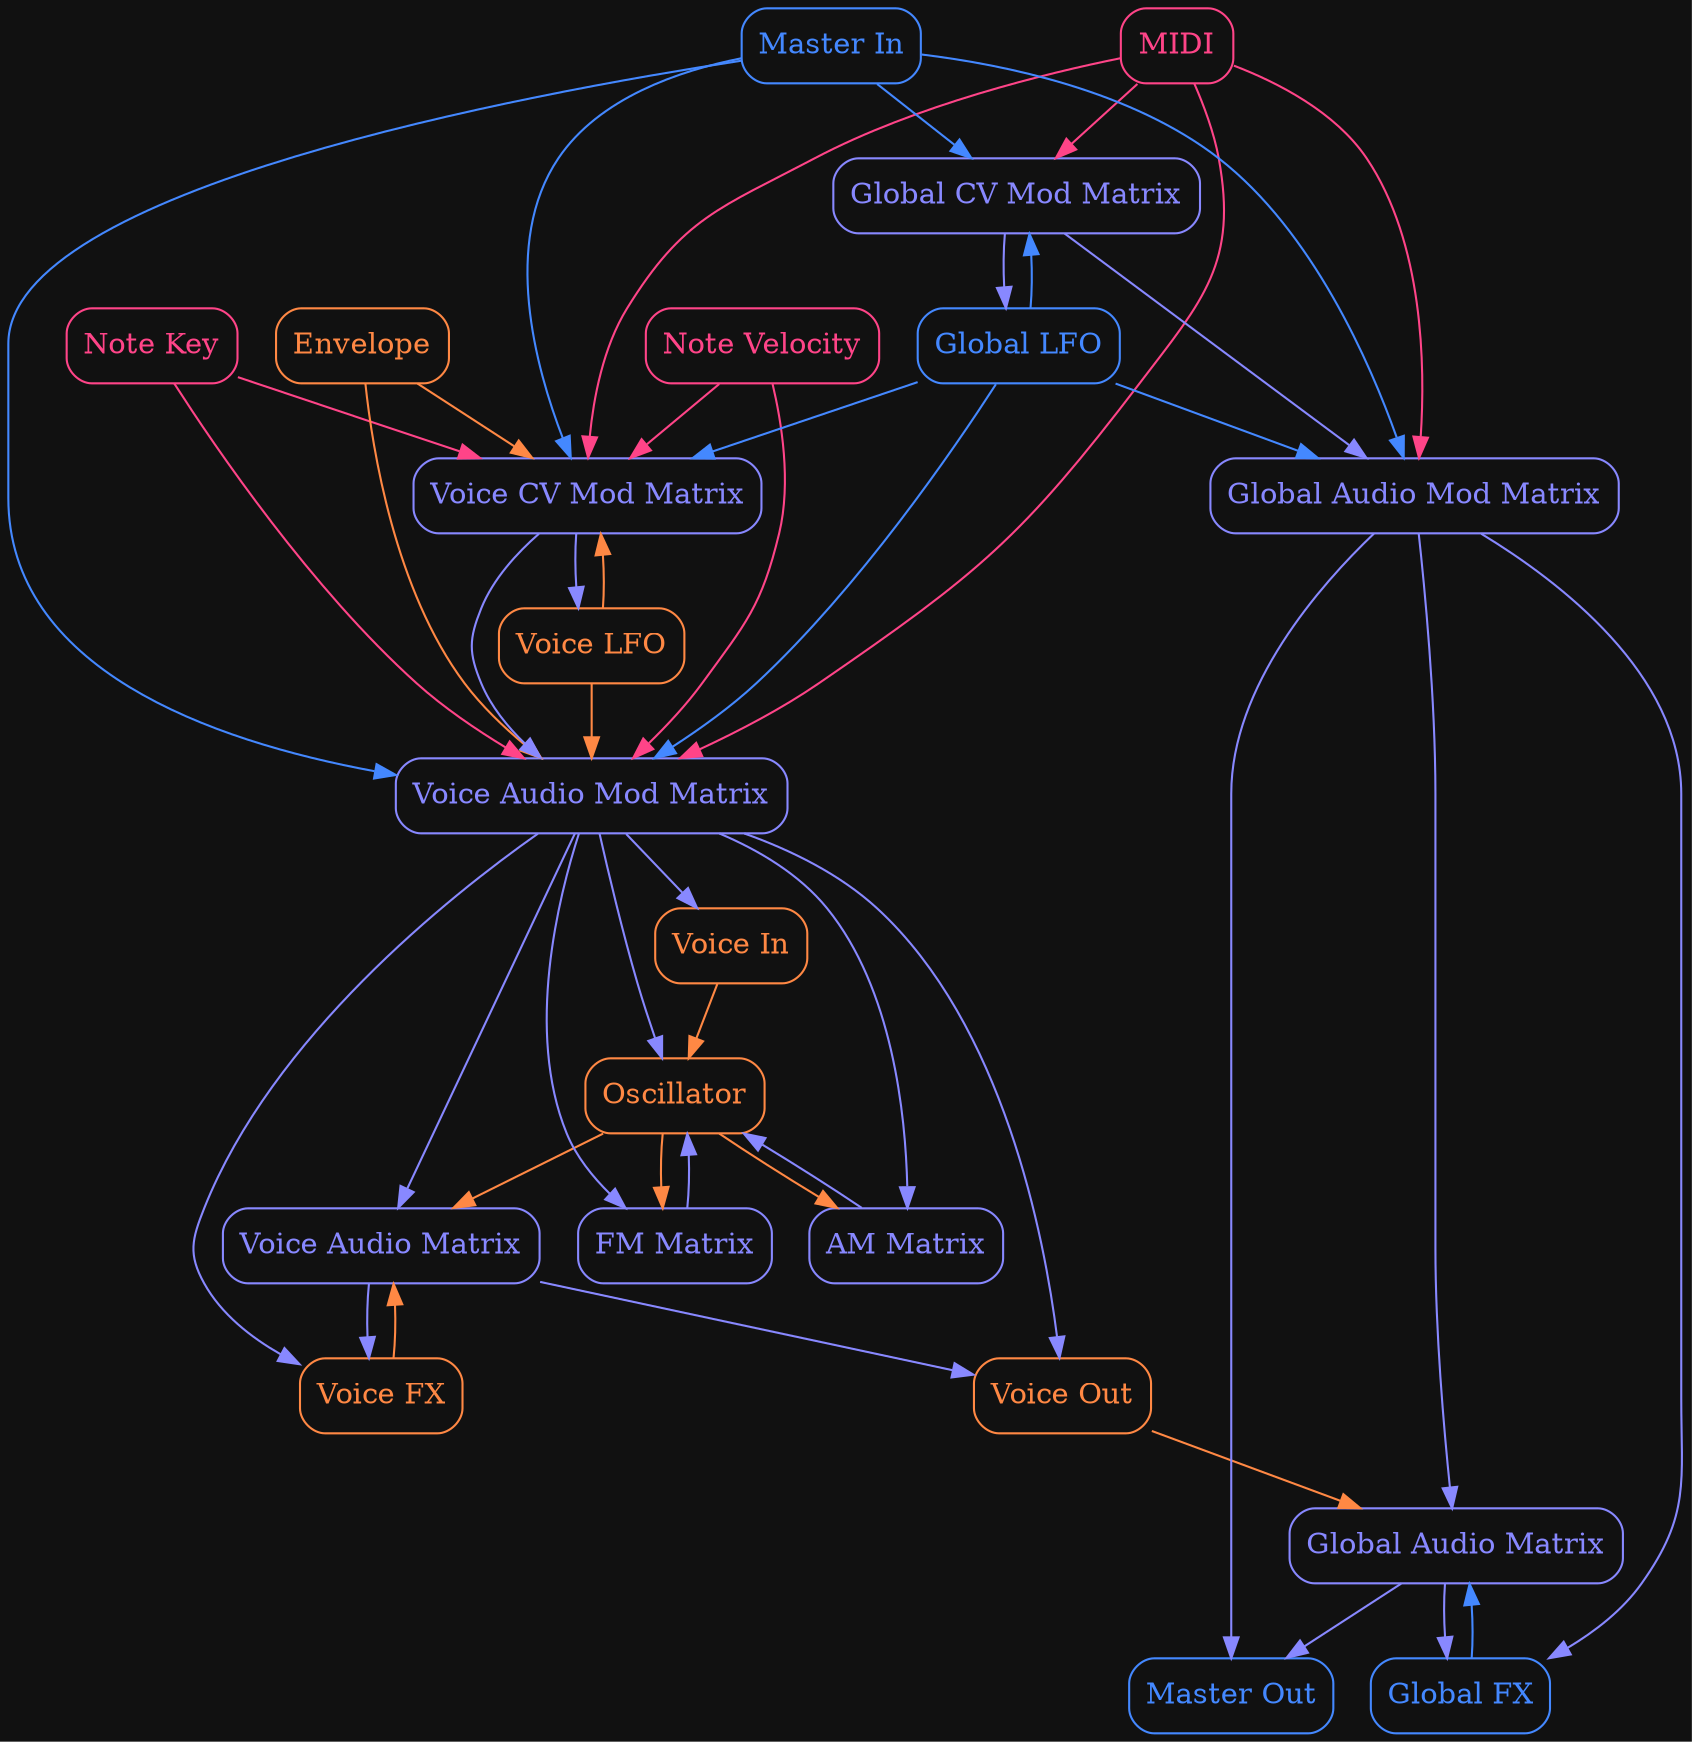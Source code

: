 digraph Synth {
  bgcolor="#111111";

  comment="External Nodes"
  "MIDI" [shape="rect", style="rounded", color="#FF4488", fontcolor="#FF4488"]
  "Note Key" [shape="rect", style="rounded", color="#FF4488", fontcolor="#FF4488"]
  "Note Velocity" [shape="rect", style="rounded", color="#FF4488", fontcolor="#FF4488"]

  comment="Global Nodes"
  "Global FX" [shape="rect", style="rounded", color="#4488FF", fontcolor="#4488FF"]
  "Master Out" [shape="rect", style="rounded", color="#4488FF", fontcolor="#4488FF"]
  "Master In" [shape="rect", style="rounded", color="#4488FF", fontcolor="#4488FF"]
  "Global LFO" [shape="rect", style="rounded", color="#4488FF", fontcolor="#4488FF"]

  comment="Voice Nodes"
  "Oscillator" [shape="rect", style="rounded", color="#FF8844", fontcolor="#FF8844"]
  "Voice FX" [shape="rect", style="rounded", color="#FF8844", fontcolor="#FF8844"]
  "Voice Out" [shape="rect", style="rounded", color="#FF8844", fontcolor="#FF8844"]
  "Voice In" [shape="rect", style="rounded", color="#FF8844", fontcolor="#FF8844"]
  "Voice LFO" [shape="rect", style="rounded", color="#FF8844", fontcolor="#FF8844"]
  "Envelope" [shape="rect", style="rounded", color="#FF8844", fontcolor="#FF8844"]

  comment="Matrix Nodes"
  "AM Matrix" [shape="rect", style="rounded", color="#8888FF", fontcolor="#8888FF"]
  "FM Matrix" [shape="rect", style="rounded", color="#8888FF", fontcolor="#8888FF"]
  "Voice Audio Matrix" [shape="rect", style="rounded", color="#8888FF", fontcolor="#8888FF"]
  "Voice CV Mod Matrix" [shape="rect", style="rounded", color="#8888FF", fontcolor="#8888FF"]
  "Voice Audio Mod Matrix" [shape="rect", style="rounded", color="#8888FF", fontcolor="#8888FF"]
  "Global Audio Matrix" [shape="rect", style="rounded", color="#8888FF", fontcolor="#8888FF"]
  "Global CV Mod Matrix" [shape="rect", style="rounded", color="#8888FF", fontcolor="#8888FF"]
  "Global Audio Mod Matrix" [shape="rect", style="rounded", color="#8888FF", fontcolor="#8888FF"]

  comment="External edges"
  "MIDI" -> "Voice CV Mod Matrix" [color="#FF4488"]
  "MIDI" -> "Global CV Mod Matrix" [color="#FF4488"]
  "MIDI" -> "Voice Audio Mod Matrix" [color="#FF4488"]
  "MIDI" -> "Global Audio Mod Matrix" [color="#FF4488"]
  "Note Key" -> "Voice CV Mod Matrix" [color="#FF4488"]
  "Note Velocity" -> "Voice CV Mod Matrix" [color="#FF4488"]
  "Note Key" -> "Voice Audio Mod Matrix" [color="#FF4488"]
  "Note Velocity" -> "Voice Audio Mod Matrix" [color="#FF4488"]

  comment="Voice edges"
  "Oscillator" -> "AM Matrix" [color="#FF8844"]
  "Oscillator" -> "FM Matrix" [color="#FF8844"]
  "Oscillator" -> "Voice Audio Matrix" [color="#FF8844"]
  "Voice FX" -> "Voice Audio Matrix" [color="#FF8844"]
  "Voice Out" -> "Global Audio Matrix" [color="#FF8844"]
  "Voice In" -> "Oscillator" [color="#FF8844"]
  "Envelope" -> "Voice CV Mod Matrix" [color="#FF8844"]
  "Voice LFO" -> "Voice CV Mod Matrix" [color="#FF8844"]
  "Envelope" -> "Voice Audio Mod Matrix" [color="#FF8844"]
  "Voice LFO" -> "Voice Audio Mod Matrix" [color="#FF8844"]

  comment="Global edges"
  "Global FX" -> "Global Audio Matrix" [color="#4488FF"]
  "Master In" -> "Global CV Mod Matrix" [color="#4488FF"]
  "Global LFO" -> "Global CV Mod Matrix" [color="#4488FF"]
  "Master In" -> "Voice CV Mod Matrix" [color="#4488FF"]
  "Global LFO" -> "Voice CV Mod Matrix" [color="#4488FF"]
  "Master In" -> "Global Audio Mod Matrix" [color="#4488FF"]
  "Global LFO" -> "Global Audio Mod Matrix" [color="#4488FF"]
  "Master In" -> "Voice Audio Mod Matrix" [color="#4488FF"]
  "Global LFO" -> "Voice Audio Mod Matrix" [color="#4488FF"]

  comment="Matrix edges"
  "AM Matrix" -> "Oscillator" [color="#8888FF"]
  "FM Matrix" -> "Oscillator" [color="#8888FF"]
  "Voice Audio Matrix" -> "Voice FX" [color="#8888FF"]
  "Voice Audio Matrix" -> "Voice Out" [color="#8888FF"]
  "Global Audio Matrix" -> "Global FX" [color="#8888FF"]
  "Global Audio Matrix" -> "Master Out" [color="#8888FF"]
  "Voice Audio Mod Matrix" -> "Voice In" [color="#8888FF"]
  "Voice Audio Mod Matrix" -> "Oscillator" [color="#8888FF"]
  "Voice Audio Mod Matrix" -> "AM Matrix" [color="#8888FF"]
  "Voice Audio Mod Matrix" -> "FM Matrix" [color="#8888FF"]
  "Voice Audio Mod Matrix" -> "Voice FX" [color="#8888FF"]
  "Voice Audio Mod Matrix" -> "Voice Audio Matrix" [color="#8888FF"]
  "Voice Audio Mod Matrix" -> "Voice Out" [color="#8888FF"]
  "Global Audio Mod Matrix" -> "Master Out" [color="#8888FF"]
  "Global Audio Mod Matrix" -> "Global FX" [color="#8888FF"]
  "Global Audio Mod Matrix" -> "Global Audio Matrix" [color="#8888FF"]
  "Voice CV Mod Matrix" -> "Voice LFO" [color="#8888FF"]
  "Voice CV Mod Matrix" -> "Voice Audio Mod Matrix" [color="#8888FF"]
  "Global CV Mod Matrix" -> "Global LFO" [color="#8888FF"]
  "Global CV Mod Matrix" -> "Global Audio Mod Matrix" [color="#8888FF"]
}